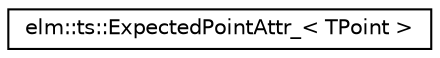 digraph G
{
  edge [fontname="Helvetica",fontsize="10",labelfontname="Helvetica",labelfontsize="10"];
  node [fontname="Helvetica",fontsize="10",shape=record];
  rankdir="LR";
  Node1 [label="elm::ts::ExpectedPointAttr_\< TPoint \>",height=0.2,width=0.4,color="black", fillcolor="white", style="filled",URL="$structelm_1_1ts_1_1ExpectedPointAttr__.html",tooltip="helper struct with expected attributes per point type"];
}
